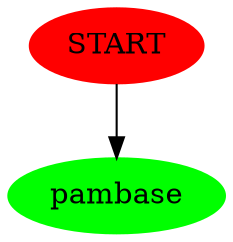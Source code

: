digraph G { START [color=red, style=filled];
node [style=filled, color=green];
 "START" -> "pambase";
}
